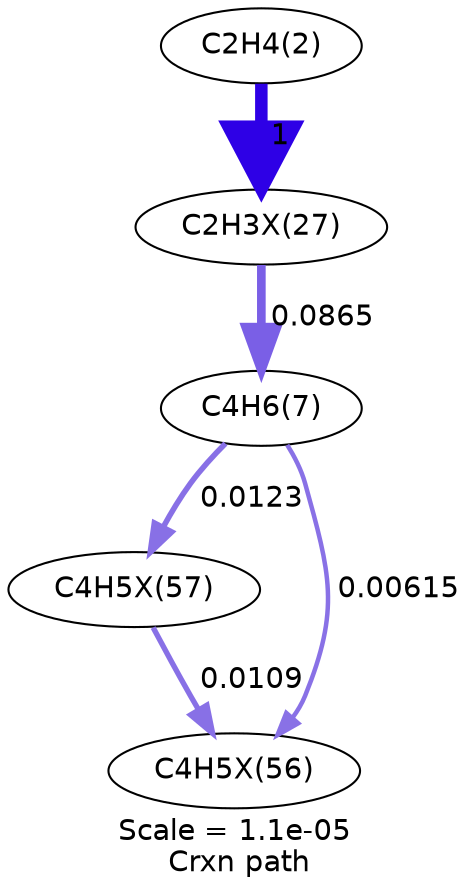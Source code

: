 digraph reaction_paths {
center=1;
s5 -> s29[fontname="Helvetica", style="setlinewidth(6)", arrowsize=3, color="0.7, 1.5, 0.9"
, label=" 1"];
s29 -> s8[fontname="Helvetica", style="setlinewidth(4.15)", arrowsize=2.08, color="0.7, 0.587, 0.9"
, label=" 0.0865"];
s8 -> s42[fontname="Helvetica", style="setlinewidth(2.68)", arrowsize=1.34, color="0.7, 0.512, 0.9"
, label=" 0.0123"];
s8 -> s41[fontname="Helvetica", style="setlinewidth(2.16)", arrowsize=1.08, color="0.7, 0.506, 0.9"
, label=" 0.00615"];
s42 -> s41[fontname="Helvetica", style="setlinewidth(2.59)", arrowsize=1.3, color="0.7, 0.511, 0.9"
, label=" 0.0109"];
s5 [ fontname="Helvetica", label="C2H4(2)"];
s8 [ fontname="Helvetica", label="C4H6(7)"];
s29 [ fontname="Helvetica", label="C2H3X(27)"];
s41 [ fontname="Helvetica", label="C4H5X(56)"];
s42 [ fontname="Helvetica", label="C4H5X(57)"];
 label = "Scale = 1.1e-05\l Crxn path";
 fontname = "Helvetica";
}
